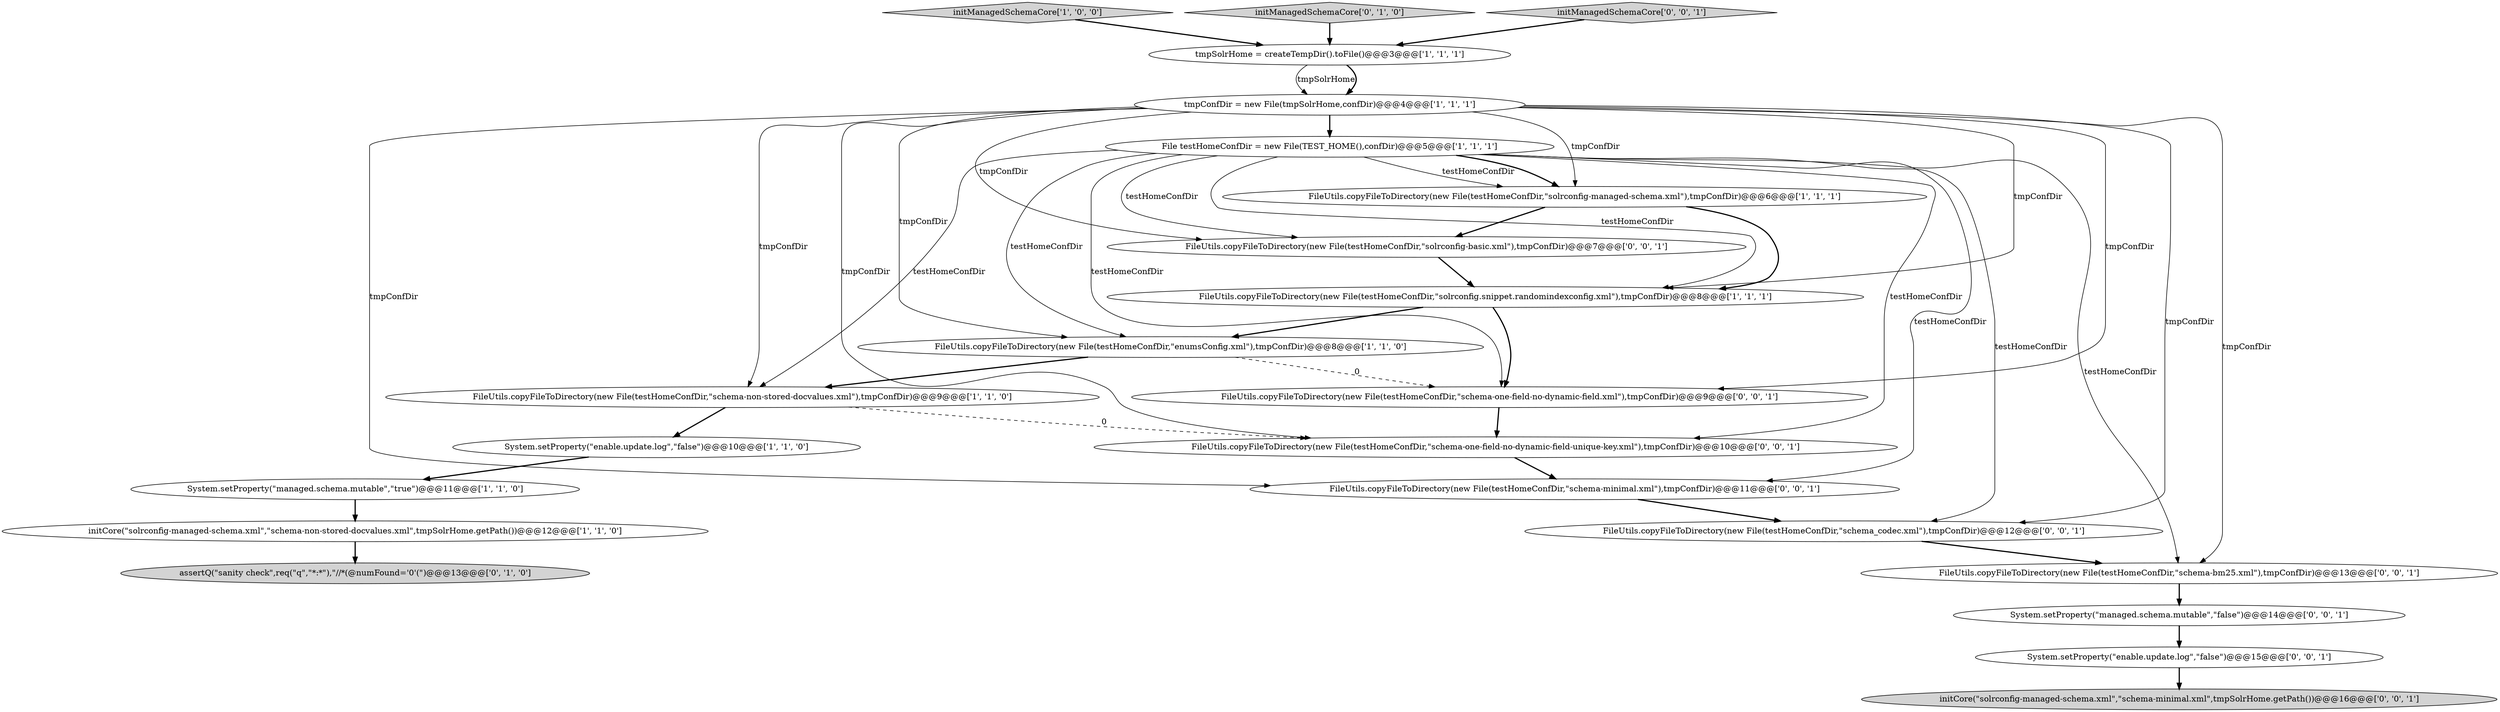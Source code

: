 digraph {
3 [style = filled, label = "FileUtils.copyFileToDirectory(new File(testHomeConfDir,\"solrconfig.snippet.randomindexconfig.xml\"),tmpConfDir)@@@8@@@['1', '1', '1']", fillcolor = white, shape = ellipse image = "AAA0AAABBB1BBB"];
16 [style = filled, label = "FileUtils.copyFileToDirectory(new File(testHomeConfDir,\"solrconfig-basic.xml\"),tmpConfDir)@@@7@@@['0', '0', '1']", fillcolor = white, shape = ellipse image = "AAA0AAABBB3BBB"];
22 [style = filled, label = "FileUtils.copyFileToDirectory(new File(testHomeConfDir,\"schema_codec.xml\"),tmpConfDir)@@@12@@@['0', '0', '1']", fillcolor = white, shape = ellipse image = "AAA0AAABBB3BBB"];
6 [style = filled, label = "System.setProperty(\"managed.schema.mutable\",\"true\")@@@11@@@['1', '1', '0']", fillcolor = white, shape = ellipse image = "AAA0AAABBB1BBB"];
1 [style = filled, label = "File testHomeConfDir = new File(TEST_HOME(),confDir)@@@5@@@['1', '1', '1']", fillcolor = white, shape = ellipse image = "AAA0AAABBB1BBB"];
8 [style = filled, label = "initCore(\"solrconfig-managed-schema.xml\",\"schema-non-stored-docvalues.xml\",tmpSolrHome.getPath())@@@12@@@['1', '1', '0']", fillcolor = white, shape = ellipse image = "AAA0AAABBB1BBB"];
7 [style = filled, label = "FileUtils.copyFileToDirectory(new File(testHomeConfDir,\"solrconfig-managed-schema.xml\"),tmpConfDir)@@@6@@@['1', '1', '1']", fillcolor = white, shape = ellipse image = "AAA0AAABBB1BBB"];
13 [style = filled, label = "FileUtils.copyFileToDirectory(new File(testHomeConfDir,\"schema-one-field-no-dynamic-field-unique-key.xml\"),tmpConfDir)@@@10@@@['0', '0', '1']", fillcolor = white, shape = ellipse image = "AAA0AAABBB3BBB"];
21 [style = filled, label = "System.setProperty(\"managed.schema.mutable\",\"false\")@@@14@@@['0', '0', '1']", fillcolor = white, shape = ellipse image = "AAA0AAABBB3BBB"];
5 [style = filled, label = "FileUtils.copyFileToDirectory(new File(testHomeConfDir,\"schema-non-stored-docvalues.xml\"),tmpConfDir)@@@9@@@['1', '1', '0']", fillcolor = white, shape = ellipse image = "AAA0AAABBB1BBB"];
0 [style = filled, label = "tmpConfDir = new File(tmpSolrHome,confDir)@@@4@@@['1', '1', '1']", fillcolor = white, shape = ellipse image = "AAA0AAABBB1BBB"];
9 [style = filled, label = "FileUtils.copyFileToDirectory(new File(testHomeConfDir,\"enumsConfig.xml\"),tmpConfDir)@@@8@@@['1', '1', '0']", fillcolor = white, shape = ellipse image = "AAA0AAABBB1BBB"];
4 [style = filled, label = "tmpSolrHome = createTempDir().toFile()@@@3@@@['1', '1', '1']", fillcolor = white, shape = ellipse image = "AAA0AAABBB1BBB"];
2 [style = filled, label = "initManagedSchemaCore['1', '0', '0']", fillcolor = lightgray, shape = diamond image = "AAA0AAABBB1BBB"];
12 [style = filled, label = "initManagedSchemaCore['0', '1', '0']", fillcolor = lightgray, shape = diamond image = "AAA0AAABBB2BBB"];
14 [style = filled, label = "initManagedSchemaCore['0', '0', '1']", fillcolor = lightgray, shape = diamond image = "AAA0AAABBB3BBB"];
11 [style = filled, label = "assertQ(\"sanity check\",req(\"q\",\"*:*\"),\"//*(@numFound='0'(\")@@@13@@@['0', '1', '0']", fillcolor = lightgray, shape = ellipse image = "AAA1AAABBB2BBB"];
10 [style = filled, label = "System.setProperty(\"enable.update.log\",\"false\")@@@10@@@['1', '1', '0']", fillcolor = white, shape = ellipse image = "AAA0AAABBB1BBB"];
19 [style = filled, label = "System.setProperty(\"enable.update.log\",\"false\")@@@15@@@['0', '0', '1']", fillcolor = white, shape = ellipse image = "AAA0AAABBB3BBB"];
18 [style = filled, label = "initCore(\"solrconfig-managed-schema.xml\",\"schema-minimal.xml\",tmpSolrHome.getPath())@@@16@@@['0', '0', '1']", fillcolor = lightgray, shape = ellipse image = "AAA0AAABBB3BBB"];
20 [style = filled, label = "FileUtils.copyFileToDirectory(new File(testHomeConfDir,\"schema-minimal.xml\"),tmpConfDir)@@@11@@@['0', '0', '1']", fillcolor = white, shape = ellipse image = "AAA0AAABBB3BBB"];
17 [style = filled, label = "FileUtils.copyFileToDirectory(new File(testHomeConfDir,\"schema-bm25.xml\"),tmpConfDir)@@@13@@@['0', '0', '1']", fillcolor = white, shape = ellipse image = "AAA0AAABBB3BBB"];
15 [style = filled, label = "FileUtils.copyFileToDirectory(new File(testHomeConfDir,\"schema-one-field-no-dynamic-field.xml\"),tmpConfDir)@@@9@@@['0', '0', '1']", fillcolor = white, shape = ellipse image = "AAA0AAABBB3BBB"];
0->3 [style = solid, label="tmpConfDir"];
0->22 [style = solid, label="tmpConfDir"];
5->13 [style = dashed, label="0"];
2->4 [style = bold, label=""];
0->17 [style = solid, label="tmpConfDir"];
10->6 [style = bold, label=""];
0->20 [style = solid, label="tmpConfDir"];
1->13 [style = solid, label="testHomeConfDir"];
1->17 [style = solid, label="testHomeConfDir"];
17->21 [style = bold, label=""];
1->20 [style = solid, label="testHomeConfDir"];
12->4 [style = bold, label=""];
1->7 [style = solid, label="testHomeConfDir"];
7->16 [style = bold, label=""];
20->22 [style = bold, label=""];
22->17 [style = bold, label=""];
5->10 [style = bold, label=""];
0->16 [style = solid, label="tmpConfDir"];
0->9 [style = solid, label="tmpConfDir"];
0->1 [style = bold, label=""];
6->8 [style = bold, label=""];
7->3 [style = bold, label=""];
8->11 [style = bold, label=""];
21->19 [style = bold, label=""];
0->5 [style = solid, label="tmpConfDir"];
16->3 [style = bold, label=""];
0->13 [style = solid, label="tmpConfDir"];
9->15 [style = dashed, label="0"];
4->0 [style = solid, label="tmpSolrHome"];
0->15 [style = solid, label="tmpConfDir"];
3->9 [style = bold, label=""];
15->13 [style = bold, label=""];
1->15 [style = solid, label="testHomeConfDir"];
1->22 [style = solid, label="testHomeConfDir"];
3->15 [style = bold, label=""];
1->16 [style = solid, label="testHomeConfDir"];
1->5 [style = solid, label="testHomeConfDir"];
0->7 [style = solid, label="tmpConfDir"];
1->7 [style = bold, label=""];
13->20 [style = bold, label=""];
14->4 [style = bold, label=""];
4->0 [style = bold, label=""];
9->5 [style = bold, label=""];
19->18 [style = bold, label=""];
1->3 [style = solid, label="testHomeConfDir"];
1->9 [style = solid, label="testHomeConfDir"];
}
